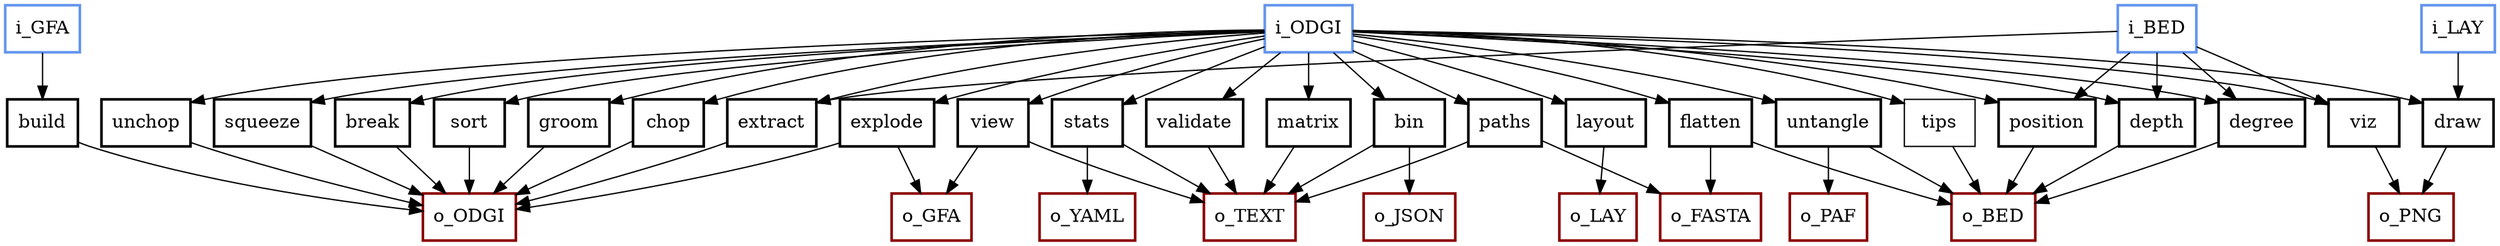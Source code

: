 digraph sample {
	node [
		shape=box
		color=black
	]
/*
	build [color = red]
	view [color = red]

	validate [color = green]

	stats [color = blue]
	bin [color = blue]
	depth [color = blue]
	degree [color = blue]
  	matrix [color = blue]
    paths [color = blue]
    flatten [color = blue]

    break [color = brown]
	groom [color = brown]
	chop [color = brown]
	unchop [color = brown]
	explode [color = brown]
	squeeze [color = brown]
	extract [color = brown]

	position [color = red]
    untangle [color = red]

	viz [color = cyan]
	sort [color = cyan]
	layout [color = cyan]
	draw [color = cyan]
*/

	build [penwidth = 2]
	view [penwidth = 2]

	validate [penwidth = 2]

	stats [penwidth = 2]
	bin [penwidth = 2]
	depth [penwidth = 2]
	degree [penwidth = 2]
  	matrix [penwidth = 2]
    paths [penwidth = 2]
    flatten [penwidth = 2]

    break [penwidth = 2]
	groom [penwidth = 2]
	chop [penwidth = 2]
	unchop [penwidth = 2]
	explode [penwidth = 2]
	squeeze [penwidth = 2]
	extract [penwidth = 2]

	position [penwidth = 2]
    untangle [penwidth = 2]

	viz [penwidth = 2]
	sort [penwidth = 2]
	layout [penwidth = 2]
	draw [penwidth = 2]

	i_GFA [color = cornflowerblue, penwidth = 2]
	i_ODGI [color = cornflowerblue, penwidth = 2]
	i_BED [color = cornflowerblue, penwidth = 2]
	i_LAY [color = cornflowerblue, penwidth = 2]
	o_GFA [color = darkred, penwidth = 2]
	o_ODGI [color = darkred, penwidth = 2]
	o_TEXT [color = darkred, penwidth = 2]
	o_YAML [color = darkred, penwidth = 2]
	o_FASTA [color = darkred, penwidth = 2]
	o_JSON [color = darkred, penwidth = 2]
	o_BED [color = darkred, penwidth = 2]
	o_PAF [color = darkred, penwidth = 2]
	o_LAY [color = darkred, penwidth = 2]
	o_PNG [color = darkred, penwidth = 2]

	i_GFA -> build
	//i_GFA -> {view, validate, stats, bin, depth, degree, flatten, break, groom, chop, unchop, explode, squeeze, extract, position, viz, sort, layout, draw, untangle, matrix, paths, tips}
	i_ODGI -> {view, validate, stats, bin, depth, degree, flatten, break, groom, chop, unchop, explode, squeeze, extract, position, viz, sort, layout, draw, untangle, matrix, paths, tips}
	i_BED -> {depth, degree, extract, position, viz}
    i_LAY -> {draw}
    //XP -> {server}

	build -> o_ODGI
	view ->  o_GFA
	view ->  o_TEXT
	validate -> o_TEXT
	stats -> o_TEXT
	stats -> o_YAML
    matrix -> o_TEXT
    paths -> o_FASTA
    paths -> o_TEXT
	bin -> o_JSON
	bin -> o_TEXT
	depth -> o_BED
	degree -> o_BED
    flatten -> o_BED
    flatten -> o_FASTA
	break -> o_ODGI
	groom -> o_ODGI
	chop -> o_ODGI
	unchop -> o_ODGI
	explode -> o_ODGI
	explode -> o_GFA
	squeeze -> o_ODGI
	extract -> o_ODGI
	position -> o_BED
	viz -> o_PNG
	sort -> o_ODGI
	layout -> o_LAY
	draw -> o_PNG
    untangle -> o_BED
    untangle -> o_PAF
    tips -> o_BED
    //server -> o_TEXT
}